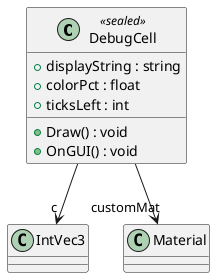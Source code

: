 @startuml
class DebugCell <<sealed>> {
    + displayString : string
    + colorPct : float
    + ticksLeft : int
    + Draw() : void
    + OnGUI() : void
}
DebugCell --> "c" IntVec3
DebugCell --> "customMat" Material
@enduml
